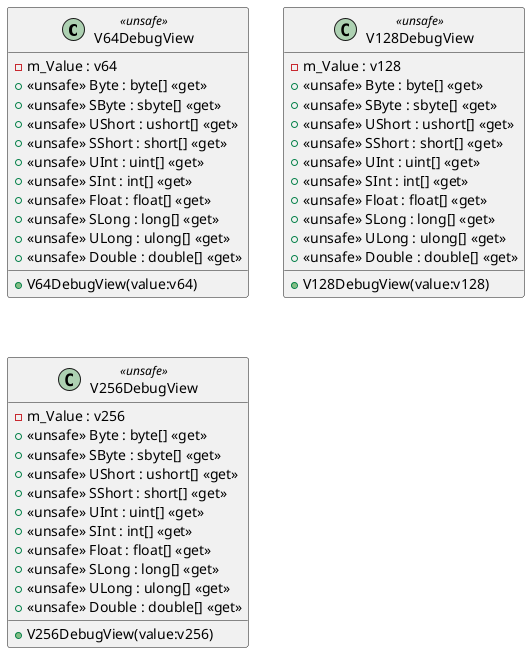 @startuml
class V64DebugView <<unsafe>> {
    - m_Value : v64
    + V64DebugView(value:v64)
    + <<unsafe>> Byte : byte[] <<get>>
    + <<unsafe>> SByte : sbyte[] <<get>>
    + <<unsafe>> UShort : ushort[] <<get>>
    + <<unsafe>> SShort : short[] <<get>>
    + <<unsafe>> UInt : uint[] <<get>>
    + <<unsafe>> SInt : int[] <<get>>
    + <<unsafe>> Float : float[] <<get>>
    + <<unsafe>> SLong : long[] <<get>>
    + <<unsafe>> ULong : ulong[] <<get>>
    + <<unsafe>> Double : double[] <<get>>
}
class V128DebugView <<unsafe>> {
    - m_Value : v128
    + V128DebugView(value:v128)
    + <<unsafe>> Byte : byte[] <<get>>
    + <<unsafe>> SByte : sbyte[] <<get>>
    + <<unsafe>> UShort : ushort[] <<get>>
    + <<unsafe>> SShort : short[] <<get>>
    + <<unsafe>> UInt : uint[] <<get>>
    + <<unsafe>> SInt : int[] <<get>>
    + <<unsafe>> Float : float[] <<get>>
    + <<unsafe>> SLong : long[] <<get>>
    + <<unsafe>> ULong : ulong[] <<get>>
    + <<unsafe>> Double : double[] <<get>>
}
class V256DebugView <<unsafe>> {
    - m_Value : v256
    + V256DebugView(value:v256)
    + <<unsafe>> Byte : byte[] <<get>>
    + <<unsafe>> SByte : sbyte[] <<get>>
    + <<unsafe>> UShort : ushort[] <<get>>
    + <<unsafe>> SShort : short[] <<get>>
    + <<unsafe>> UInt : uint[] <<get>>
    + <<unsafe>> SInt : int[] <<get>>
    + <<unsafe>> Float : float[] <<get>>
    + <<unsafe>> SLong : long[] <<get>>
    + <<unsafe>> ULong : ulong[] <<get>>
    + <<unsafe>> Double : double[] <<get>>
}
@enduml
